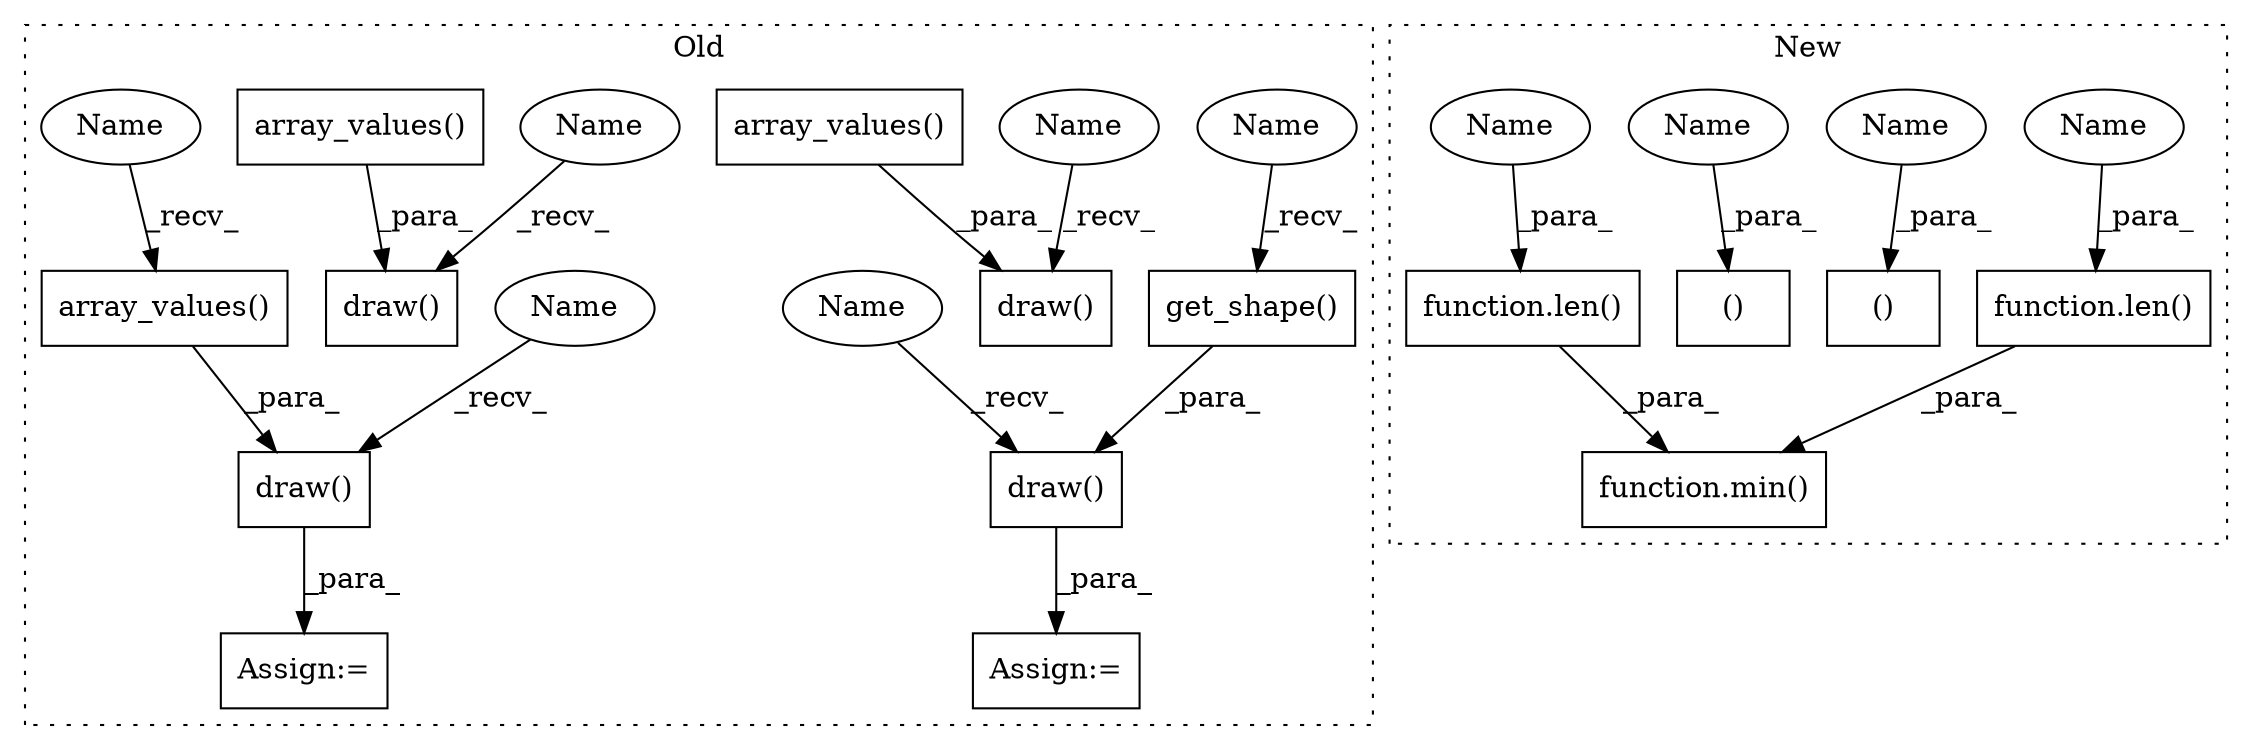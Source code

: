 digraph G {
subgraph cluster0 {
1 [label="get_shape()" a="75" s="936" l="65" shape="box"];
4 [label="array_values()" a="75" s="1508" l="120" shape="box"];
5 [label="draw()" a="75" s="926,1001" l="10,1" shape="box"];
6 [label="draw()" a="75" s="1014,1169" l="19,6" shape="box"];
7 [label="Assign:=" a="68" s="1486" l="3" shape="box"];
8 [label="draw()" a="75" s="1187,1402" l="19,6" shape="box"];
9 [label="Assign:=" a="68" s="923" l="3" shape="box"];
10 [label="array_values()" a="75" s="1206" l="196" shape="box"];
11 [label="draw()" a="75" s="1489,1628" l="19,6" shape="box"];
12 [label="array_values()" a="75" s="1033" l="136" shape="box"];
16 [label="Name" a="87" s="936" l="7" shape="ellipse"];
17 [label="Name" a="87" s="1508" l="7" shape="ellipse"];
22 [label="Name" a="87" s="926" l="4" shape="ellipse"];
23 [label="Name" a="87" s="1489" l="4" shape="ellipse"];
24 [label="Name" a="87" s="1014" l="4" shape="ellipse"];
25 [label="Name" a="87" s="1187" l="4" shape="ellipse"];
label = "Old";
style="dotted";
}
subgraph cluster1 {
2 [label="function.len()" a="75" s="1489,1497" l="4,1" shape="box"];
3 [label="function.min()" a="75" s="1485,1509" l="4,1" shape="box"];
13 [label="()" a="54" s="1448" l="6" shape="box"];
14 [label="function.len()" a="75" s="1500,1508" l="4,1" shape="box"];
15 [label="()" a="54" s="1345" l="6" shape="box"];
18 [label="Name" a="87" s="1493" l="4" shape="ellipse"];
19 [label="Name" a="87" s="1450" l="4" shape="ellipse"];
20 [label="Name" a="87" s="1347" l="4" shape="ellipse"];
21 [label="Name" a="87" s="1504" l="4" shape="ellipse"];
label = "New";
style="dotted";
}
1 -> 5 [label="_para_"];
2 -> 3 [label="_para_"];
4 -> 11 [label="_para_"];
5 -> 9 [label="_para_"];
10 -> 8 [label="_para_"];
11 -> 7 [label="_para_"];
12 -> 6 [label="_para_"];
14 -> 3 [label="_para_"];
16 -> 1 [label="_recv_"];
17 -> 4 [label="_recv_"];
18 -> 2 [label="_para_"];
19 -> 13 [label="_para_"];
20 -> 15 [label="_para_"];
21 -> 14 [label="_para_"];
22 -> 5 [label="_recv_"];
23 -> 11 [label="_recv_"];
24 -> 6 [label="_recv_"];
25 -> 8 [label="_recv_"];
}